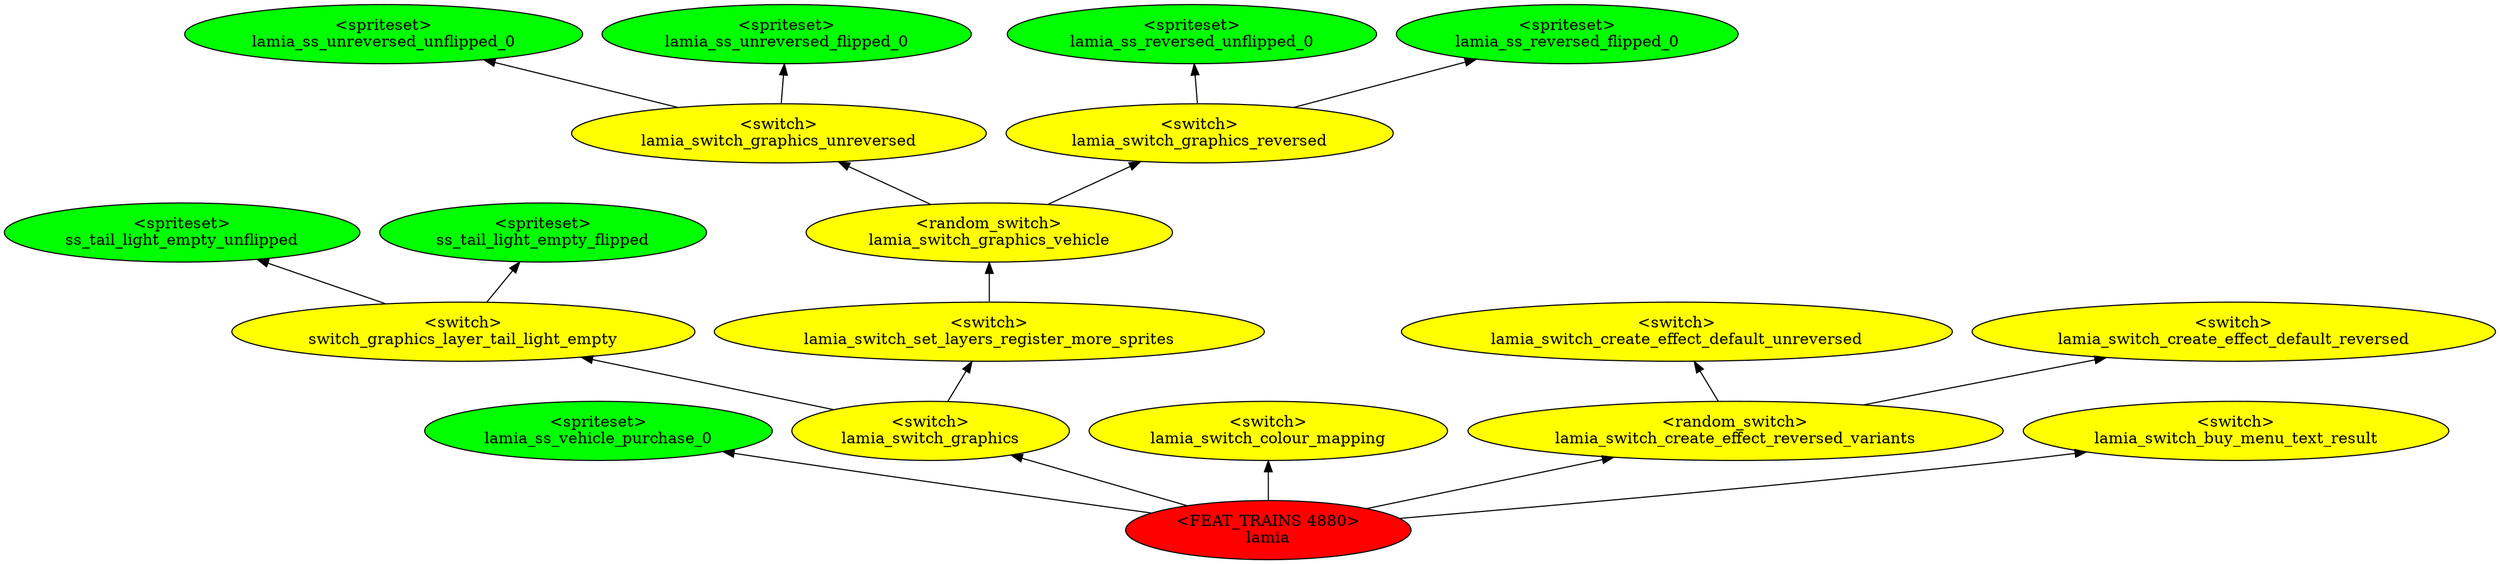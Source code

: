digraph {
rankdir="BT"
ss_tail_light_empty_unflipped [fillcolor=green style="filled" label="<spriteset>\nss_tail_light_empty_unflipped"]
ss_tail_light_empty_flipped [fillcolor=green style="filled" label="<spriteset>\nss_tail_light_empty_flipped"]
switch_graphics_layer_tail_light_empty [fillcolor=yellow style="filled" label="<switch>\nswitch_graphics_layer_tail_light_empty"]
lamia_ss_unreversed_unflipped_0 [fillcolor=green style="filled" label="<spriteset>\nlamia_ss_unreversed_unflipped_0"]
lamia_ss_unreversed_flipped_0 [fillcolor=green style="filled" label="<spriteset>\nlamia_ss_unreversed_flipped_0"]
lamia_switch_graphics_unreversed [fillcolor=yellow style="filled" label="<switch>\nlamia_switch_graphics_unreversed"]
lamia_ss_reversed_unflipped_0 [fillcolor=green style="filled" label="<spriteset>\nlamia_ss_reversed_unflipped_0"]
lamia_ss_reversed_flipped_0 [fillcolor=green style="filled" label="<spriteset>\nlamia_ss_reversed_flipped_0"]
lamia_switch_graphics_reversed [fillcolor=yellow style="filled" label="<switch>\nlamia_switch_graphics_reversed"]
lamia_switch_graphics_vehicle [fillcolor=yellow style="filled" label="<random_switch>\nlamia_switch_graphics_vehicle"]
lamia_ss_vehicle_purchase_0 [fillcolor=green style="filled" label="<spriteset>\nlamia_ss_vehicle_purchase_0"]
lamia_switch_set_layers_register_more_sprites [fillcolor=yellow style="filled" label="<switch>\nlamia_switch_set_layers_register_more_sprites"]
lamia_switch_graphics [fillcolor=yellow style="filled" label="<switch>\nlamia_switch_graphics"]
lamia_switch_colour_mapping [fillcolor=yellow style="filled" label="<switch>\nlamia_switch_colour_mapping"]
lamia_switch_create_effect_default_unreversed [fillcolor=yellow style="filled" label="<switch>\nlamia_switch_create_effect_default_unreversed"]
lamia_switch_create_effect_default_reversed [fillcolor=yellow style="filled" label="<switch>\nlamia_switch_create_effect_default_reversed"]
lamia_switch_create_effect_reversed_variants [fillcolor=yellow style="filled" label="<random_switch>\nlamia_switch_create_effect_reversed_variants"]
lamia_switch_buy_menu_text_result [fillcolor=yellow style="filled" label="<switch>\nlamia_switch_buy_menu_text_result"]
lamia [fillcolor=red style="filled" label="<FEAT_TRAINS 4880>\nlamia"]
lamia_switch_create_effect_reversed_variants->lamia_switch_create_effect_default_reversed
lamia->lamia_switch_colour_mapping
lamia_switch_graphics->lamia_switch_set_layers_register_more_sprites
lamia_switch_graphics_vehicle->lamia_switch_graphics_reversed
lamia_switch_graphics_unreversed->lamia_ss_unreversed_flipped_0
lamia->lamia_ss_vehicle_purchase_0
switch_graphics_layer_tail_light_empty->ss_tail_light_empty_flipped
lamia_switch_graphics_unreversed->lamia_ss_unreversed_unflipped_0
lamia_switch_graphics_vehicle->lamia_switch_graphics_unreversed
lamia->lamia_switch_create_effect_reversed_variants
lamia_switch_set_layers_register_more_sprites->lamia_switch_graphics_vehicle
lamia->lamia_switch_buy_menu_text_result
lamia_switch_graphics_reversed->lamia_ss_reversed_unflipped_0
switch_graphics_layer_tail_light_empty->ss_tail_light_empty_unflipped
lamia_switch_graphics->switch_graphics_layer_tail_light_empty
lamia_switch_graphics_reversed->lamia_ss_reversed_flipped_0
lamia_switch_create_effect_reversed_variants->lamia_switch_create_effect_default_unreversed
lamia->lamia_switch_graphics
}
